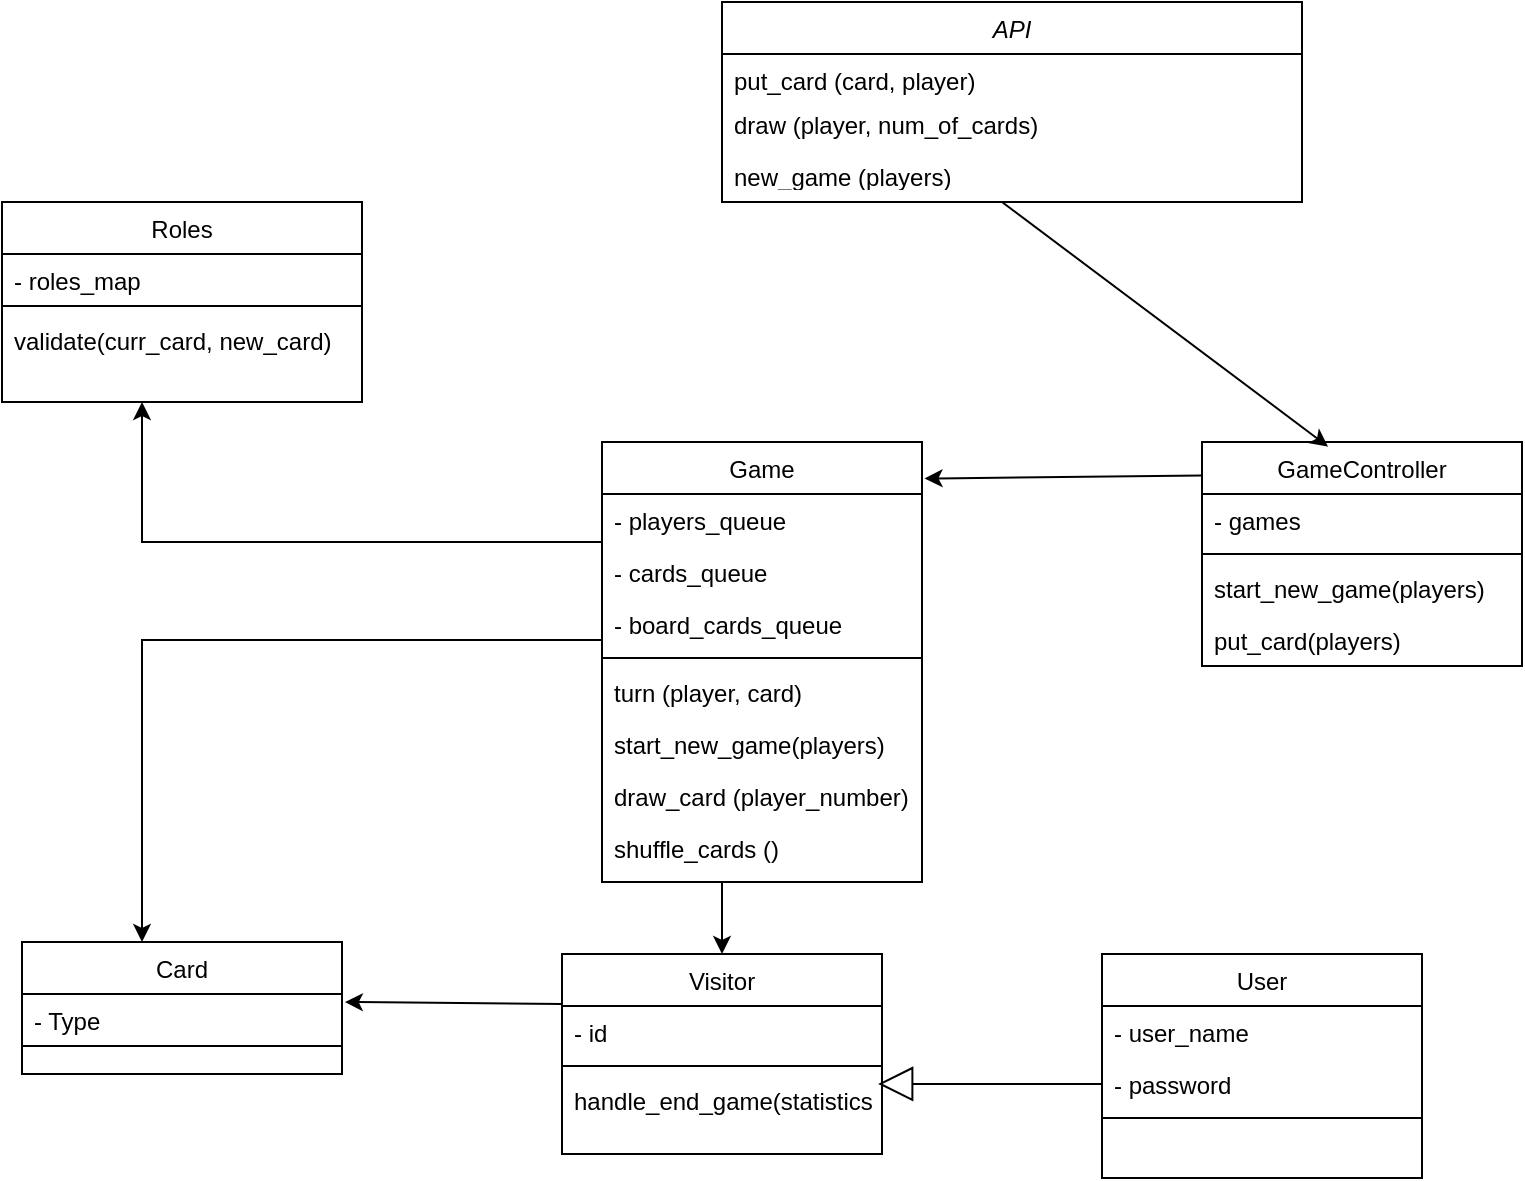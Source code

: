 <mxfile version="22.1.0" type="device">
  <diagram id="C5RBs43oDa-KdzZeNtuy" name="Page-1">
    <mxGraphModel dx="954" dy="530" grid="1" gridSize="10" guides="1" tooltips="1" connect="1" arrows="1" fold="1" page="1" pageScale="1" pageWidth="827" pageHeight="1169" math="0" shadow="0">
      <root>
        <mxCell id="WIyWlLk6GJQsqaUBKTNV-0" />
        <mxCell id="WIyWlLk6GJQsqaUBKTNV-1" parent="WIyWlLk6GJQsqaUBKTNV-0" />
        <mxCell id="zkfFHV4jXpPFQw0GAbJ--0" value="API" style="swimlane;fontStyle=2;align=center;verticalAlign=top;childLayout=stackLayout;horizontal=1;startSize=26;horizontalStack=0;resizeParent=1;resizeLast=0;collapsible=1;marginBottom=0;rounded=0;shadow=0;strokeWidth=1;" parent="WIyWlLk6GJQsqaUBKTNV-1" vertex="1">
          <mxGeometry x="370" y="90" width="290" height="100" as="geometry">
            <mxRectangle x="230" y="140" width="160" height="26" as="alternateBounds" />
          </mxGeometry>
        </mxCell>
        <mxCell id="zkfFHV4jXpPFQw0GAbJ--1" value="put_card (card, player)" style="text;align=left;verticalAlign=top;spacingLeft=4;spacingRight=4;overflow=hidden;rotatable=0;points=[[0,0.5],[1,0.5]];portConstraint=eastwest;" parent="zkfFHV4jXpPFQw0GAbJ--0" vertex="1">
          <mxGeometry y="26" width="290" height="22" as="geometry" />
        </mxCell>
        <mxCell id="zkfFHV4jXpPFQw0GAbJ--2" value="draw (player, num_of_cards)" style="text;align=left;verticalAlign=top;spacingLeft=4;spacingRight=4;overflow=hidden;rotatable=0;points=[[0,0.5],[1,0.5]];portConstraint=eastwest;rounded=0;shadow=0;html=0;" parent="zkfFHV4jXpPFQw0GAbJ--0" vertex="1">
          <mxGeometry y="48" width="290" height="26" as="geometry" />
        </mxCell>
        <mxCell id="2d37vHprd9iayEU8aS1F-58" value="new_game (players)" style="text;align=left;verticalAlign=top;spacingLeft=4;spacingRight=4;overflow=hidden;rotatable=0;points=[[0,0.5],[1,0.5]];portConstraint=eastwest;rounded=0;shadow=0;html=0;" parent="zkfFHV4jXpPFQw0GAbJ--0" vertex="1">
          <mxGeometry y="74" width="290" height="16" as="geometry" />
        </mxCell>
        <mxCell id="zkfFHV4jXpPFQw0GAbJ--13" value="Game" style="swimlane;fontStyle=0;align=center;verticalAlign=top;childLayout=stackLayout;horizontal=1;startSize=26;horizontalStack=0;resizeParent=1;resizeLast=0;collapsible=1;marginBottom=0;rounded=0;shadow=0;strokeWidth=1;" parent="WIyWlLk6GJQsqaUBKTNV-1" vertex="1">
          <mxGeometry x="310" y="310" width="160" height="220" as="geometry">
            <mxRectangle x="340" y="380" width="170" height="26" as="alternateBounds" />
          </mxGeometry>
        </mxCell>
        <mxCell id="zkfFHV4jXpPFQw0GAbJ--14" value="- players_queue&#xa;&#xa;" style="text;align=left;verticalAlign=top;spacingLeft=4;spacingRight=4;overflow=hidden;rotatable=0;points=[[0,0.5],[1,0.5]];portConstraint=eastwest;" parent="zkfFHV4jXpPFQw0GAbJ--13" vertex="1">
          <mxGeometry y="26" width="160" height="26" as="geometry" />
        </mxCell>
        <mxCell id="2d37vHprd9iayEU8aS1F-44" value="- cards_queue&#xa;&#xa;&#xa;" style="text;align=left;verticalAlign=top;spacingLeft=4;spacingRight=4;overflow=hidden;rotatable=0;points=[[0,0.5],[1,0.5]];portConstraint=eastwest;" parent="zkfFHV4jXpPFQw0GAbJ--13" vertex="1">
          <mxGeometry y="52" width="160" height="26" as="geometry" />
        </mxCell>
        <mxCell id="2d37vHprd9iayEU8aS1F-46" value="- board_cards_queue&#xa;&#xa;&#xa;" style="text;align=left;verticalAlign=top;spacingLeft=4;spacingRight=4;overflow=hidden;rotatable=0;points=[[0,0.5],[1,0.5]];portConstraint=eastwest;" parent="zkfFHV4jXpPFQw0GAbJ--13" vertex="1">
          <mxGeometry y="78" width="160" height="26" as="geometry" />
        </mxCell>
        <mxCell id="zkfFHV4jXpPFQw0GAbJ--15" value="" style="line;html=1;strokeWidth=1;align=left;verticalAlign=middle;spacingTop=-1;spacingLeft=3;spacingRight=3;rotatable=0;labelPosition=right;points=[];portConstraint=eastwest;" parent="zkfFHV4jXpPFQw0GAbJ--13" vertex="1">
          <mxGeometry y="104" width="160" height="8" as="geometry" />
        </mxCell>
        <mxCell id="2d37vHprd9iayEU8aS1F-18" value="turn (player, card)" style="text;align=left;verticalAlign=top;spacingLeft=4;spacingRight=4;overflow=hidden;rotatable=0;points=[[0,0.5],[1,0.5]];portConstraint=eastwest;" parent="zkfFHV4jXpPFQw0GAbJ--13" vertex="1">
          <mxGeometry y="112" width="160" height="26" as="geometry" />
        </mxCell>
        <mxCell id="2d37vHprd9iayEU8aS1F-45" value="start_new_game(players)" style="text;align=left;verticalAlign=top;spacingLeft=4;spacingRight=4;overflow=hidden;rotatable=0;points=[[0,0.5],[1,0.5]];portConstraint=eastwest;" parent="zkfFHV4jXpPFQw0GAbJ--13" vertex="1">
          <mxGeometry y="138" width="160" height="26" as="geometry" />
        </mxCell>
        <mxCell id="2d37vHprd9iayEU8aS1F-47" value="draw_card (player_number)" style="text;align=left;verticalAlign=top;spacingLeft=4;spacingRight=4;overflow=hidden;rotatable=0;points=[[0,0.5],[1,0.5]];portConstraint=eastwest;" parent="zkfFHV4jXpPFQw0GAbJ--13" vertex="1">
          <mxGeometry y="164" width="160" height="26" as="geometry" />
        </mxCell>
        <mxCell id="2d37vHprd9iayEU8aS1F-49" value="shuffle_cards ()" style="text;align=left;verticalAlign=top;spacingLeft=4;spacingRight=4;overflow=hidden;rotatable=0;points=[[0,0.5],[1,0.5]];portConstraint=eastwest;" parent="zkfFHV4jXpPFQw0GAbJ--13" vertex="1">
          <mxGeometry y="190" width="160" height="26" as="geometry" />
        </mxCell>
        <mxCell id="2d37vHprd9iayEU8aS1F-0" value="Visitor" style="swimlane;fontStyle=0;align=center;verticalAlign=top;childLayout=stackLayout;horizontal=1;startSize=26;horizontalStack=0;resizeParent=1;resizeLast=0;collapsible=1;marginBottom=0;rounded=0;shadow=0;strokeWidth=1;" parent="WIyWlLk6GJQsqaUBKTNV-1" vertex="1">
          <mxGeometry x="290" y="566" width="160" height="100" as="geometry">
            <mxRectangle x="550" y="140" width="160" height="26" as="alternateBounds" />
          </mxGeometry>
        </mxCell>
        <mxCell id="2d37vHprd9iayEU8aS1F-1" value="- id" style="text;align=left;verticalAlign=top;spacingLeft=4;spacingRight=4;overflow=hidden;rotatable=0;points=[[0,0.5],[1,0.5]];portConstraint=eastwest;" parent="2d37vHprd9iayEU8aS1F-0" vertex="1">
          <mxGeometry y="26" width="160" height="26" as="geometry" />
        </mxCell>
        <mxCell id="2d37vHprd9iayEU8aS1F-6" value="" style="line;html=1;strokeWidth=1;align=left;verticalAlign=middle;spacingTop=-1;spacingLeft=3;spacingRight=3;rotatable=0;labelPosition=right;points=[];portConstraint=eastwest;" parent="2d37vHprd9iayEU8aS1F-0" vertex="1">
          <mxGeometry y="52" width="160" height="8" as="geometry" />
        </mxCell>
        <mxCell id="2d37vHprd9iayEU8aS1F-7" value="handle_end_game(statistics)" style="text;align=left;verticalAlign=top;spacingLeft=4;spacingRight=4;overflow=hidden;rotatable=0;points=[[0,0.5],[1,0.5]];portConstraint=eastwest;" parent="2d37vHprd9iayEU8aS1F-0" vertex="1">
          <mxGeometry y="60" width="160" height="26" as="geometry" />
        </mxCell>
        <mxCell id="2d37vHprd9iayEU8aS1F-9" value="User" style="swimlane;fontStyle=0;align=center;verticalAlign=top;childLayout=stackLayout;horizontal=1;startSize=26;horizontalStack=0;resizeParent=1;resizeLast=0;collapsible=1;marginBottom=0;rounded=0;shadow=0;strokeWidth=1;" parent="WIyWlLk6GJQsqaUBKTNV-1" vertex="1">
          <mxGeometry x="560" y="566" width="160" height="112" as="geometry">
            <mxRectangle x="340" y="380" width="170" height="26" as="alternateBounds" />
          </mxGeometry>
        </mxCell>
        <mxCell id="2d37vHprd9iayEU8aS1F-14" value="- user_name" style="text;align=left;verticalAlign=top;spacingLeft=4;spacingRight=4;overflow=hidden;rotatable=0;points=[[0,0.5],[1,0.5]];portConstraint=eastwest;" parent="2d37vHprd9iayEU8aS1F-9" vertex="1">
          <mxGeometry y="26" width="160" height="26" as="geometry" />
        </mxCell>
        <mxCell id="2d37vHprd9iayEU8aS1F-5" value="- password" style="text;align=left;verticalAlign=top;spacingLeft=4;spacingRight=4;overflow=hidden;rotatable=0;points=[[0,0.5],[1,0.5]];portConstraint=eastwest;rounded=0;shadow=0;html=0;" parent="2d37vHprd9iayEU8aS1F-9" vertex="1">
          <mxGeometry y="52" width="160" height="26" as="geometry" />
        </mxCell>
        <mxCell id="2d37vHprd9iayEU8aS1F-11" value="" style="line;html=1;strokeWidth=1;align=left;verticalAlign=middle;spacingTop=-1;spacingLeft=3;spacingRight=3;rotatable=0;labelPosition=right;points=[];portConstraint=eastwest;" parent="2d37vHprd9iayEU8aS1F-9" vertex="1">
          <mxGeometry y="78" width="160" height="8" as="geometry" />
        </mxCell>
        <mxCell id="2d37vHprd9iayEU8aS1F-12" value="" style="endArrow=classic;html=1;rounded=0;exitX=0;exitY=0.149;exitDx=0;exitDy=0;exitPerimeter=0;entryX=1.008;entryY=0.083;entryDx=0;entryDy=0;entryPerimeter=0;" parent="WIyWlLk6GJQsqaUBKTNV-1" source="2d37vHprd9iayEU8aS1F-15" target="zkfFHV4jXpPFQw0GAbJ--13" edge="1">
          <mxGeometry width="50" height="50" relative="1" as="geometry">
            <mxPoint x="590" y="350" as="sourcePoint" />
            <mxPoint x="470" y="330" as="targetPoint" />
          </mxGeometry>
        </mxCell>
        <mxCell id="2d37vHprd9iayEU8aS1F-15" value="GameController" style="swimlane;fontStyle=0;align=center;verticalAlign=top;childLayout=stackLayout;horizontal=1;startSize=26;horizontalStack=0;resizeParent=1;resizeLast=0;collapsible=1;marginBottom=0;rounded=0;shadow=0;strokeWidth=1;" parent="WIyWlLk6GJQsqaUBKTNV-1" vertex="1">
          <mxGeometry x="610" y="310" width="160" height="112" as="geometry">
            <mxRectangle x="340" y="380" width="170" height="26" as="alternateBounds" />
          </mxGeometry>
        </mxCell>
        <mxCell id="2d37vHprd9iayEU8aS1F-16" value="- games" style="text;align=left;verticalAlign=top;spacingLeft=4;spacingRight=4;overflow=hidden;rotatable=0;points=[[0,0.5],[1,0.5]];portConstraint=eastwest;" parent="2d37vHprd9iayEU8aS1F-15" vertex="1">
          <mxGeometry y="26" width="160" height="26" as="geometry" />
        </mxCell>
        <mxCell id="2d37vHprd9iayEU8aS1F-17" value="" style="line;html=1;strokeWidth=1;align=left;verticalAlign=middle;spacingTop=-1;spacingLeft=3;spacingRight=3;rotatable=0;labelPosition=right;points=[];portConstraint=eastwest;" parent="2d37vHprd9iayEU8aS1F-15" vertex="1">
          <mxGeometry y="52" width="160" height="8" as="geometry" />
        </mxCell>
        <mxCell id="2d37vHprd9iayEU8aS1F-20" value="start_new_game(players)" style="text;align=left;verticalAlign=top;spacingLeft=4;spacingRight=4;overflow=hidden;rotatable=0;points=[[0,0.5],[1,0.5]];portConstraint=eastwest;" parent="2d37vHprd9iayEU8aS1F-15" vertex="1">
          <mxGeometry y="60" width="160" height="26" as="geometry" />
        </mxCell>
        <mxCell id="2d37vHprd9iayEU8aS1F-43" value="put_card(players)" style="text;align=left;verticalAlign=top;spacingLeft=4;spacingRight=4;overflow=hidden;rotatable=0;points=[[0,0.5],[1,0.5]];portConstraint=eastwest;" parent="2d37vHprd9iayEU8aS1F-15" vertex="1">
          <mxGeometry y="86" width="160" height="26" as="geometry" />
        </mxCell>
        <mxCell id="2d37vHprd9iayEU8aS1F-19" value="" style="endArrow=classic;html=1;rounded=0;entryX=0.5;entryY=0;entryDx=0;entryDy=0;" parent="WIyWlLk6GJQsqaUBKTNV-1" target="2d37vHprd9iayEU8aS1F-0" edge="1">
          <mxGeometry width="50" height="50" relative="1" as="geometry">
            <mxPoint x="370" y="530" as="sourcePoint" />
            <mxPoint x="580" y="500" as="targetPoint" />
          </mxGeometry>
        </mxCell>
        <mxCell id="2d37vHprd9iayEU8aS1F-21" value="" style="endArrow=classic;html=1;rounded=0;entryX=0.394;entryY=0.021;entryDx=0;entryDy=0;entryPerimeter=0;" parent="WIyWlLk6GJQsqaUBKTNV-1" target="2d37vHprd9iayEU8aS1F-15" edge="1">
          <mxGeometry width="50" height="50" relative="1" as="geometry">
            <mxPoint x="510" y="190" as="sourcePoint" />
            <mxPoint x="500" y="240" as="targetPoint" />
          </mxGeometry>
        </mxCell>
        <mxCell id="2d37vHprd9iayEU8aS1F-22" value="" style="endArrow=block;html=1;rounded=0;endFill=0;endSize=15;entryX=0.988;entryY=0.192;entryDx=0;entryDy=0;entryPerimeter=0;exitX=0;exitY=0.5;exitDx=0;exitDy=0;" parent="WIyWlLk6GJQsqaUBKTNV-1" source="2d37vHprd9iayEU8aS1F-5" target="2d37vHprd9iayEU8aS1F-7" edge="1">
          <mxGeometry width="50" height="50" relative="1" as="geometry">
            <mxPoint x="530" y="626" as="sourcePoint" />
            <mxPoint x="480" y="706" as="targetPoint" />
          </mxGeometry>
        </mxCell>
        <mxCell id="2d37vHprd9iayEU8aS1F-29" value="Card" style="swimlane;fontStyle=0;align=center;verticalAlign=top;childLayout=stackLayout;horizontal=1;startSize=26;horizontalStack=0;resizeParent=1;resizeLast=0;collapsible=1;marginBottom=0;rounded=0;shadow=0;strokeWidth=1;" parent="WIyWlLk6GJQsqaUBKTNV-1" vertex="1">
          <mxGeometry x="20" y="560" width="160" height="66" as="geometry">
            <mxRectangle x="340" y="380" width="170" height="26" as="alternateBounds" />
          </mxGeometry>
        </mxCell>
        <mxCell id="2d37vHprd9iayEU8aS1F-30" value="- Type&#xa;" style="text;align=left;verticalAlign=top;spacingLeft=4;spacingRight=4;overflow=hidden;rotatable=0;points=[[0,0.5],[1,0.5]];portConstraint=eastwest;" parent="2d37vHprd9iayEU8aS1F-29" vertex="1">
          <mxGeometry y="26" width="160" height="22" as="geometry" />
        </mxCell>
        <mxCell id="2d37vHprd9iayEU8aS1F-31" value="" style="line;html=1;strokeWidth=1;align=left;verticalAlign=middle;spacingTop=-1;spacingLeft=3;spacingRight=3;rotatable=0;labelPosition=right;points=[];portConstraint=eastwest;" parent="2d37vHprd9iayEU8aS1F-29" vertex="1">
          <mxGeometry y="48" width="160" height="8" as="geometry" />
        </mxCell>
        <mxCell id="2d37vHprd9iayEU8aS1F-33" value="" style="endArrow=classic;html=1;rounded=0;entryX=1.009;entryY=0.182;entryDx=0;entryDy=0;exitX=0;exitY=0.25;exitDx=0;exitDy=0;entryPerimeter=0;" parent="WIyWlLk6GJQsqaUBKTNV-1" source="2d37vHprd9iayEU8aS1F-0" target="2d37vHprd9iayEU8aS1F-30" edge="1">
          <mxGeometry width="50" height="50" relative="1" as="geometry">
            <mxPoint x="380" y="466" as="sourcePoint" />
            <mxPoint x="380" y="576" as="targetPoint" />
          </mxGeometry>
        </mxCell>
        <mxCell id="2d37vHprd9iayEU8aS1F-48" value="" style="endArrow=classic;html=1;rounded=0;" parent="WIyWlLk6GJQsqaUBKTNV-1" edge="1">
          <mxGeometry width="50" height="50" relative="1" as="geometry">
            <mxPoint x="310" y="409" as="sourcePoint" />
            <mxPoint x="80" y="560" as="targetPoint" />
            <Array as="points">
              <mxPoint x="80" y="409" />
            </Array>
          </mxGeometry>
        </mxCell>
        <mxCell id="2d37vHprd9iayEU8aS1F-50" value="Roles" style="swimlane;fontStyle=0;align=center;verticalAlign=top;childLayout=stackLayout;horizontal=1;startSize=26;horizontalStack=0;resizeParent=1;resizeLast=0;collapsible=1;marginBottom=0;rounded=0;shadow=0;strokeWidth=1;" parent="WIyWlLk6GJQsqaUBKTNV-1" vertex="1">
          <mxGeometry x="10" y="190" width="180" height="100" as="geometry">
            <mxRectangle x="340" y="380" width="170" height="26" as="alternateBounds" />
          </mxGeometry>
        </mxCell>
        <mxCell id="2d37vHprd9iayEU8aS1F-51" value="- roles_map" style="text;align=left;verticalAlign=top;spacingLeft=4;spacingRight=4;overflow=hidden;rotatable=0;points=[[0,0.5],[1,0.5]];portConstraint=eastwest;" parent="2d37vHprd9iayEU8aS1F-50" vertex="1">
          <mxGeometry y="26" width="180" height="22" as="geometry" />
        </mxCell>
        <mxCell id="2d37vHprd9iayEU8aS1F-52" value="" style="line;html=1;strokeWidth=1;align=left;verticalAlign=middle;spacingTop=-1;spacingLeft=3;spacingRight=3;rotatable=0;labelPosition=right;points=[];portConstraint=eastwest;" parent="2d37vHprd9iayEU8aS1F-50" vertex="1">
          <mxGeometry y="48" width="180" height="8" as="geometry" />
        </mxCell>
        <mxCell id="2d37vHprd9iayEU8aS1F-56" value="validate(curr_card, new_card)" style="text;align=left;verticalAlign=top;spacingLeft=4;spacingRight=4;overflow=hidden;rotatable=0;points=[[0,0.5],[1,0.5]];portConstraint=eastwest;" parent="2d37vHprd9iayEU8aS1F-50" vertex="1">
          <mxGeometry y="56" width="180" height="26" as="geometry" />
        </mxCell>
        <mxCell id="2d37vHprd9iayEU8aS1F-57" value="" style="endArrow=classic;html=1;rounded=0;" parent="WIyWlLk6GJQsqaUBKTNV-1" edge="1">
          <mxGeometry width="50" height="50" relative="1" as="geometry">
            <mxPoint x="310" y="360" as="sourcePoint" />
            <mxPoint x="80" y="290" as="targetPoint" />
            <Array as="points">
              <mxPoint x="80" y="360" />
            </Array>
          </mxGeometry>
        </mxCell>
      </root>
    </mxGraphModel>
  </diagram>
</mxfile>
